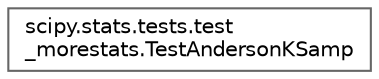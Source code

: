digraph "Graphical Class Hierarchy"
{
 // LATEX_PDF_SIZE
  bgcolor="transparent";
  edge [fontname=Helvetica,fontsize=10,labelfontname=Helvetica,labelfontsize=10];
  node [fontname=Helvetica,fontsize=10,shape=box,height=0.2,width=0.4];
  rankdir="LR";
  Node0 [id="Node000000",label="scipy.stats.tests.test\l_morestats.TestAndersonKSamp",height=0.2,width=0.4,color="grey40", fillcolor="white", style="filled",URL="$dc/dc2/classscipy_1_1stats_1_1tests_1_1test__morestats_1_1TestAndersonKSamp.html",tooltip=" "];
}
